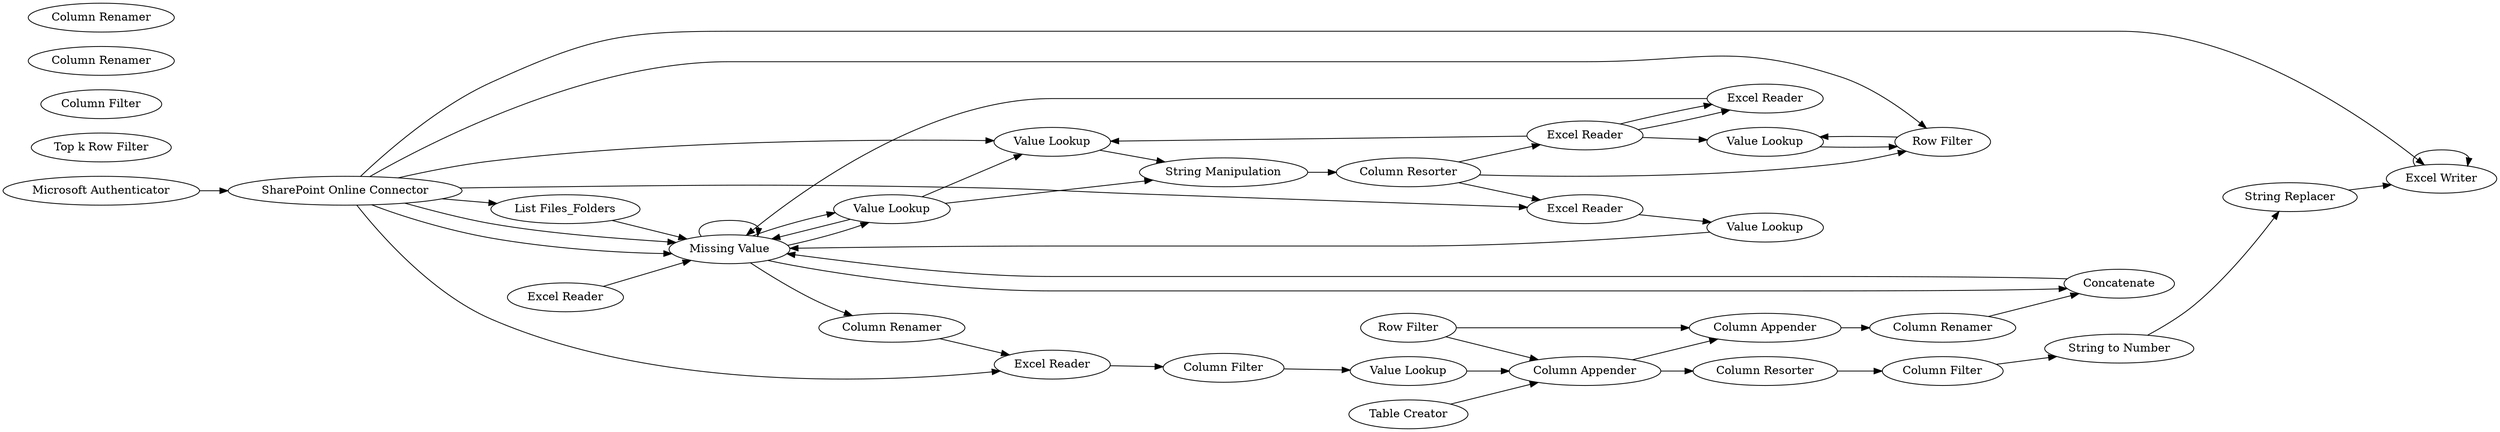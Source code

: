 digraph {
	87 [label="Microsoft Authenticator"]
	88 [label="SharePoint Online Connector"]
	89 [label="Excel Reader"]
	90 [label="List Files_Folders"]
	94 [label="Top k Row Filter"]
	95 [label="Table Row to Variable"]
	92 [label="Excel Reader"]
	98 [label="Value Lookup"]
	99 [label="Row Filter"]
	100 [label="Column Filter"]
	101 [label="Column Renamer"]
	80 [label="Row Filter"]
	81 [label="Row Filter"]
	82 [label="Column Appender"]
	83 [label="Column Filter"]
	84 [label="Column Renamer"]
	86 [label=Concatenate]
	95 [label="Excel Reader"]
	96 [label="Value Lookup"]
	97 [label="Column Renamer"]
	98 [label="Missing Value"]
	98 [label="Excel Reader"]
	99 [label="Value Lookup"]
	40 [label="String Manipulation"]
	42 [label="Column Resorter"]
	95 [label="Excel Reader"]
	102 [label="Value Lookup"]
	98 [label="Missing Value"]
	104 [label="Excel Reader"]
	105 [label="Value Lookup"]
	106 [label="Column Renamer"]
	108 [label="Excel Reader"]
	109 [label="Column Filter"]
	110 [label="Value Lookup"]
	13 [label="String to Number"]
	35 [label="Column Resorter"]
	45 [label="Table Creator"]
	67 [label="String Replacer"]
	83 [label="Column Appender"]
	113 [label="Column Filter"]
	114 [label="String Replacer"]
	114 [label="Excel Writer"]
	90 -> 98
	42 -> 95
	92 -> 98
	98 -> 99
	99 -> 98
	99 -> 40
	80 -> 96
	81 -> 83
	81 -> 82
	82 -> 84
	83 -> 82
	84 -> 86
	86 -> 98
	95 -> 96
	96 -> 80
	98 -> 86
	98 -> 99
	40 -> 42
	95 -> 102
	98 -> 106
	104 -> 105
	105 -> 98
	108 -> 109
	109 -> 110
	13 -> 67
	35 -> 113
	45 -> 83
	67 -> 114
	83 -> 35
	113 -> 13
	87 -> 88
	88 -> 90
	88 -> 98
	88 -> 114
	88 -> 104
	88 -> 108
	88 -> 80
	88 -> 98
	88 -> 102
	89 -> 98
	95 -> 89
	95 -> 89
	42 -> 80
	98 -> 98
	99 -> 102
	42 -> 104
	102 -> 40
	106 -> 108
	110 -> 83
	114 -> 114
	rankdir=LR
}
